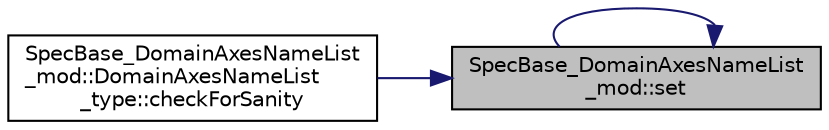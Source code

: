 digraph "SpecBase_DomainAxesNameList_mod::set"
{
 // LATEX_PDF_SIZE
  edge [fontname="Helvetica",fontsize="10",labelfontname="Helvetica",labelfontsize="10"];
  node [fontname="Helvetica",fontsize="10",shape=record];
  rankdir="RL";
  Node1 [label="SpecBase_DomainAxesNameList\l_mod::set",height=0.2,width=0.4,color="black", fillcolor="grey75", style="filled", fontcolor="black",tooltip=" "];
  Node1 -> Node2 [dir="back",color="midnightblue",fontsize="10",style="solid",fontname="Helvetica"];
  Node2 [label="SpecBase_DomainAxesNameList\l_mod::DomainAxesNameList\l_type::checkForSanity",height=0.2,width=0.4,color="black", fillcolor="white", style="filled",URL="$structSpecBase__DomainAxesNameList__mod_1_1DomainAxesNameList__type.html#a36aa65e0cfe689a1a882aa5a60963b4d",tooltip=" "];
  Node1 -> Node1 [dir="back",color="midnightblue",fontsize="10",style="solid",fontname="Helvetica"];
}

